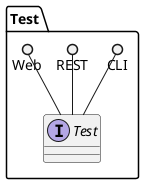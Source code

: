 @startuml

package "Test" {
    interface "Test" {

    }
    CLI ()-- "Test"
    REST ()-- "Test"
    Web ()-- "Test"

}


@enduml
